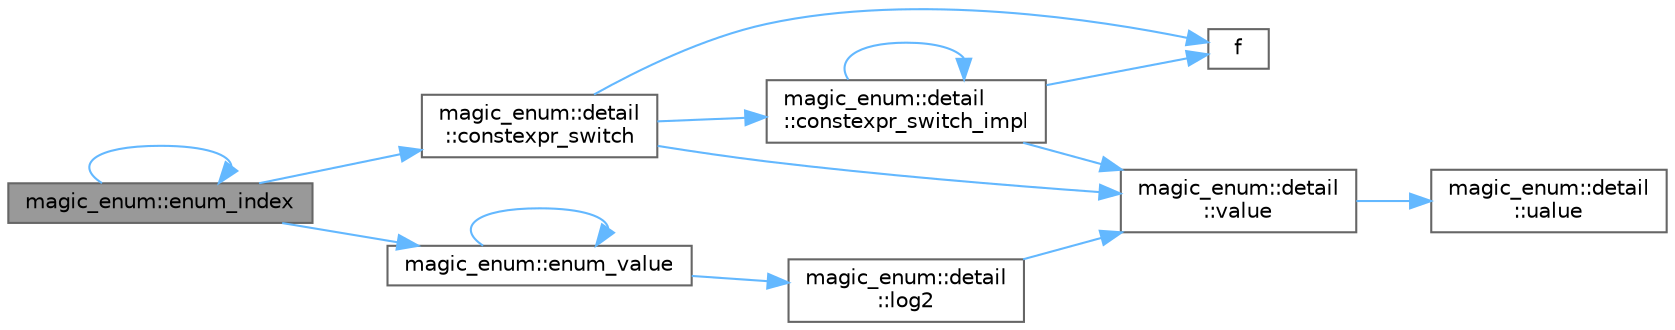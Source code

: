 digraph "magic_enum::enum_index"
{
 // LATEX_PDF_SIZE
  bgcolor="transparent";
  edge [fontname=Helvetica,fontsize=10,labelfontname=Helvetica,labelfontsize=10];
  node [fontname=Helvetica,fontsize=10,shape=box,height=0.2,width=0.4];
  rankdir="LR";
  Node1 [id="Node000001",label="magic_enum::enum_index",height=0.2,width=0.4,color="gray40", fillcolor="grey60", style="filled", fontcolor="black",tooltip=" "];
  Node1 -> Node2 [id="edge14_Node000001_Node000002",color="steelblue1",style="solid",tooltip=" "];
  Node2 [id="Node000002",label="magic_enum::detail\l::constexpr_switch",height=0.2,width=0.4,color="grey40", fillcolor="white", style="filled",URL="$namespacemagic__enum_1_1detail.html#a9e138c31342899eb8bc5782d9cbd6d7e",tooltip=" "];
  Node2 -> Node3 [id="edge15_Node000002_Node000003",color="steelblue1",style="solid",tooltip=" "];
  Node3 [id="Node000003",label="magic_enum::detail\l::constexpr_switch_impl",height=0.2,width=0.4,color="grey40", fillcolor="white", style="filled",URL="$namespacemagic__enum_1_1detail.html#ad53f078b9dcc3429968a4ecfb88596bd",tooltip=" "];
  Node3 -> Node3 [id="edge16_Node000003_Node000003",color="steelblue1",style="solid",tooltip=" "];
  Node3 -> Node4 [id="edge17_Node000003_Node000004",color="steelblue1",style="solid",tooltip=" "];
  Node4 [id="Node000004",label="f",height=0.2,width=0.4,color="grey40", fillcolor="white", style="filled",URL="$cxx11__tensor__map_8cpp.html#a7f507fea02198f6cb81c86640c7b1a4e",tooltip=" "];
  Node3 -> Node5 [id="edge18_Node000003_Node000005",color="steelblue1",style="solid",tooltip=" "];
  Node5 [id="Node000005",label="magic_enum::detail\l::value",height=0.2,width=0.4,color="grey40", fillcolor="white", style="filled",URL="$namespacemagic__enum_1_1detail.html#a8e06754b490522d8ae02cd8983e3fcbf",tooltip=" "];
  Node5 -> Node6 [id="edge19_Node000005_Node000006",color="steelblue1",style="solid",tooltip=" "];
  Node6 [id="Node000006",label="magic_enum::detail\l::ualue",height=0.2,width=0.4,color="grey40", fillcolor="white", style="filled",URL="$namespacemagic__enum_1_1detail.html#a191c321163d56a3fb04df4e39998bbfb",tooltip=" "];
  Node2 -> Node4 [id="edge20_Node000002_Node000004",color="steelblue1",style="solid",tooltip=" "];
  Node2 -> Node5 [id="edge21_Node000002_Node000005",color="steelblue1",style="solid",tooltip=" "];
  Node1 -> Node1 [id="edge22_Node000001_Node000001",color="steelblue1",style="solid",tooltip=" "];
  Node1 -> Node7 [id="edge23_Node000001_Node000007",color="steelblue1",style="solid",tooltip=" "];
  Node7 [id="Node000007",label="magic_enum::enum_value",height=0.2,width=0.4,color="grey40", fillcolor="white", style="filled",URL="$namespacemagic__enum.html#a9838bde8b3a4d7998ad1e81b893ef798",tooltip=" "];
  Node7 -> Node7 [id="edge24_Node000007_Node000007",color="steelblue1",style="solid",tooltip=" "];
  Node7 -> Node8 [id="edge25_Node000007_Node000008",color="steelblue1",style="solid",tooltip=" "];
  Node8 [id="Node000008",label="magic_enum::detail\l::log2",height=0.2,width=0.4,color="grey40", fillcolor="white", style="filled",URL="$namespacemagic__enum_1_1detail.html#a1f435c2b919eb3622324d94892c8bc0b",tooltip=" "];
  Node8 -> Node5 [id="edge26_Node000008_Node000005",color="steelblue1",style="solid",tooltip=" "];
}
